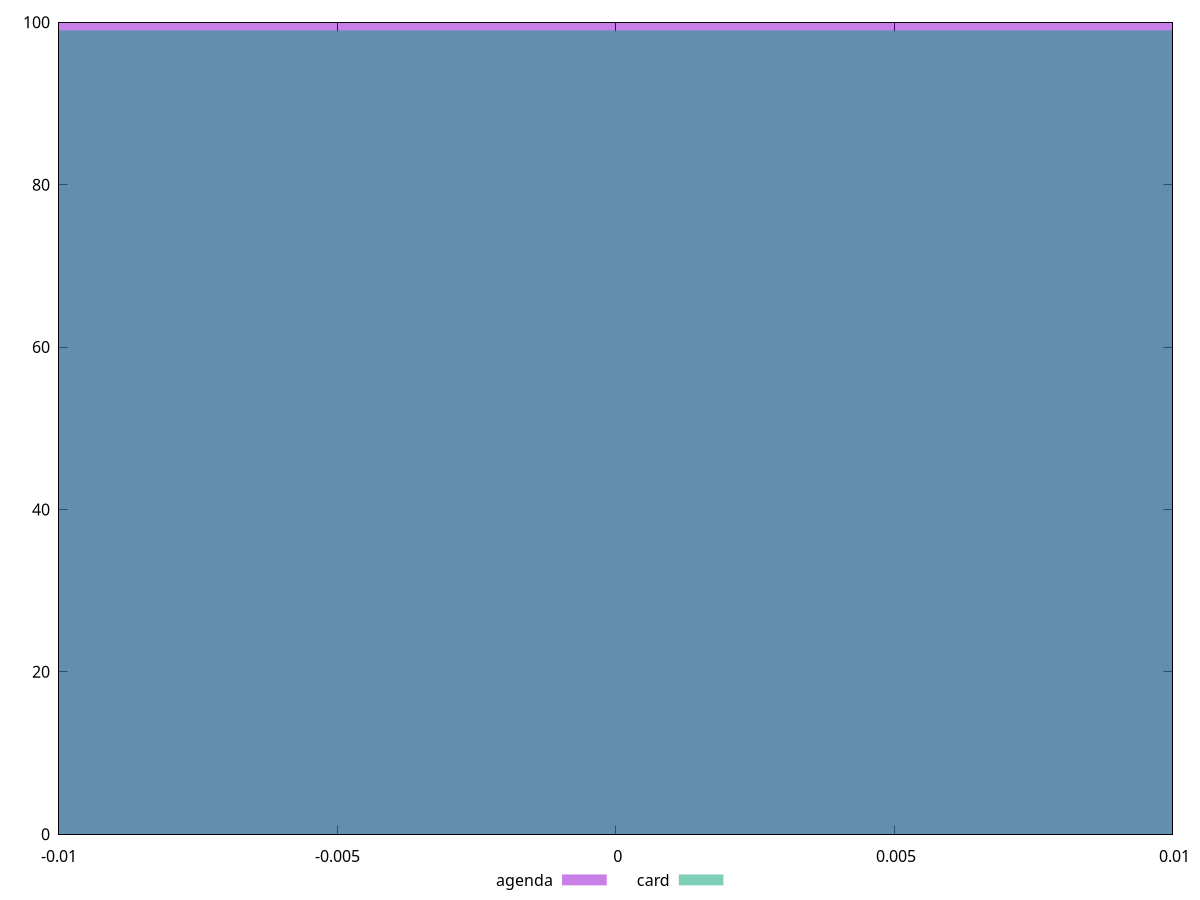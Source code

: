 reset

$agenda <<EOF
0 100
EOF

$card <<EOF
0 99
EOF

set key outside below
set boxwidth 0.1
set xrange [-0.01:0.01]
set yrange [0:100]
set trange [0:100]
set style fill transparent solid 0.5 noborder
set terminal svg size 640, 500 enhanced background rgb 'white'
set output "reports/report_00030_2021-02-24T20-42-31.540Z/offscreen-images/comparison/histogram/1_vs_2.svg"

plot $agenda title "agenda" with boxes, \
     $card title "card" with boxes

reset
